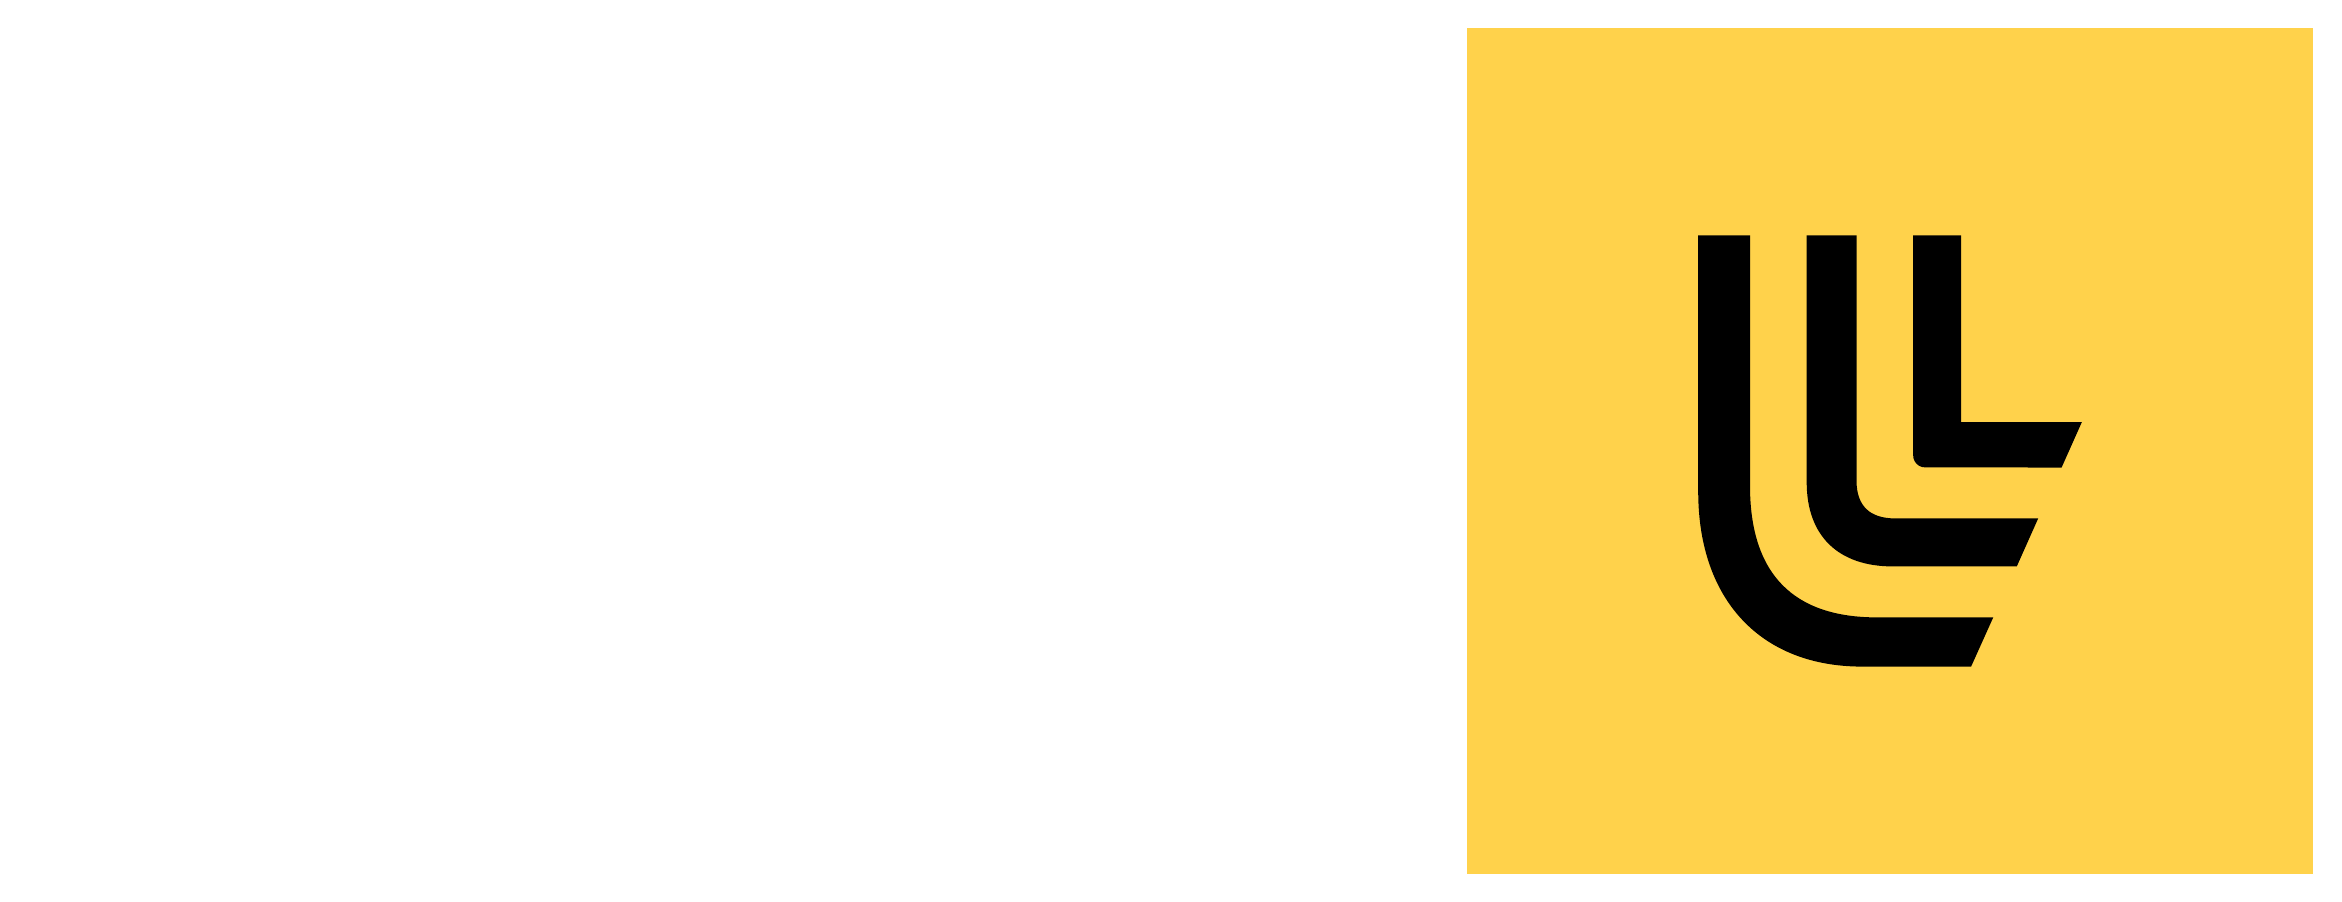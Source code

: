 \usetikzlibrary{svg.path}
\definecolor{jaunedetermine}{RGB}{255,210,75} % = #FFD24B
\begin{tikzpicture}[x=1pt,y=1pt,yscale=-1]
  \fill[jaunedetermine] svg{M 0 0 H 305.93 V 305.93 H 0 Z};
  % \fill[yellow] (0,0) rectangle (305.93,305.93);% real bounding box
  \fill svg{M 83.65 75.06 V 167.58 C 83.65 207.12 106.58 230.87 142.84 230.87 H 182.26 L 190.26 213.09 H 148.18 C 118.38 213.09 102.37 197.8 102.37 165.59 V 75.06 Z M 122.85 75.06 V 164.27 C 122.85 183.59 134.2 194.68 154.01 194.68 H 198.76 L 206.5 177.33 H 154.87 C 145.74 177.33 140.85 172.92 140.85 163.6 V 75.06 Z M 161.33 75.06 V 154.5 A 4.31 4.31 0 0 0 165.76 158.94 H 214.96 L 222.28 142.52 H 178.69 V 75.06 Z};
\end{tikzpicture}
